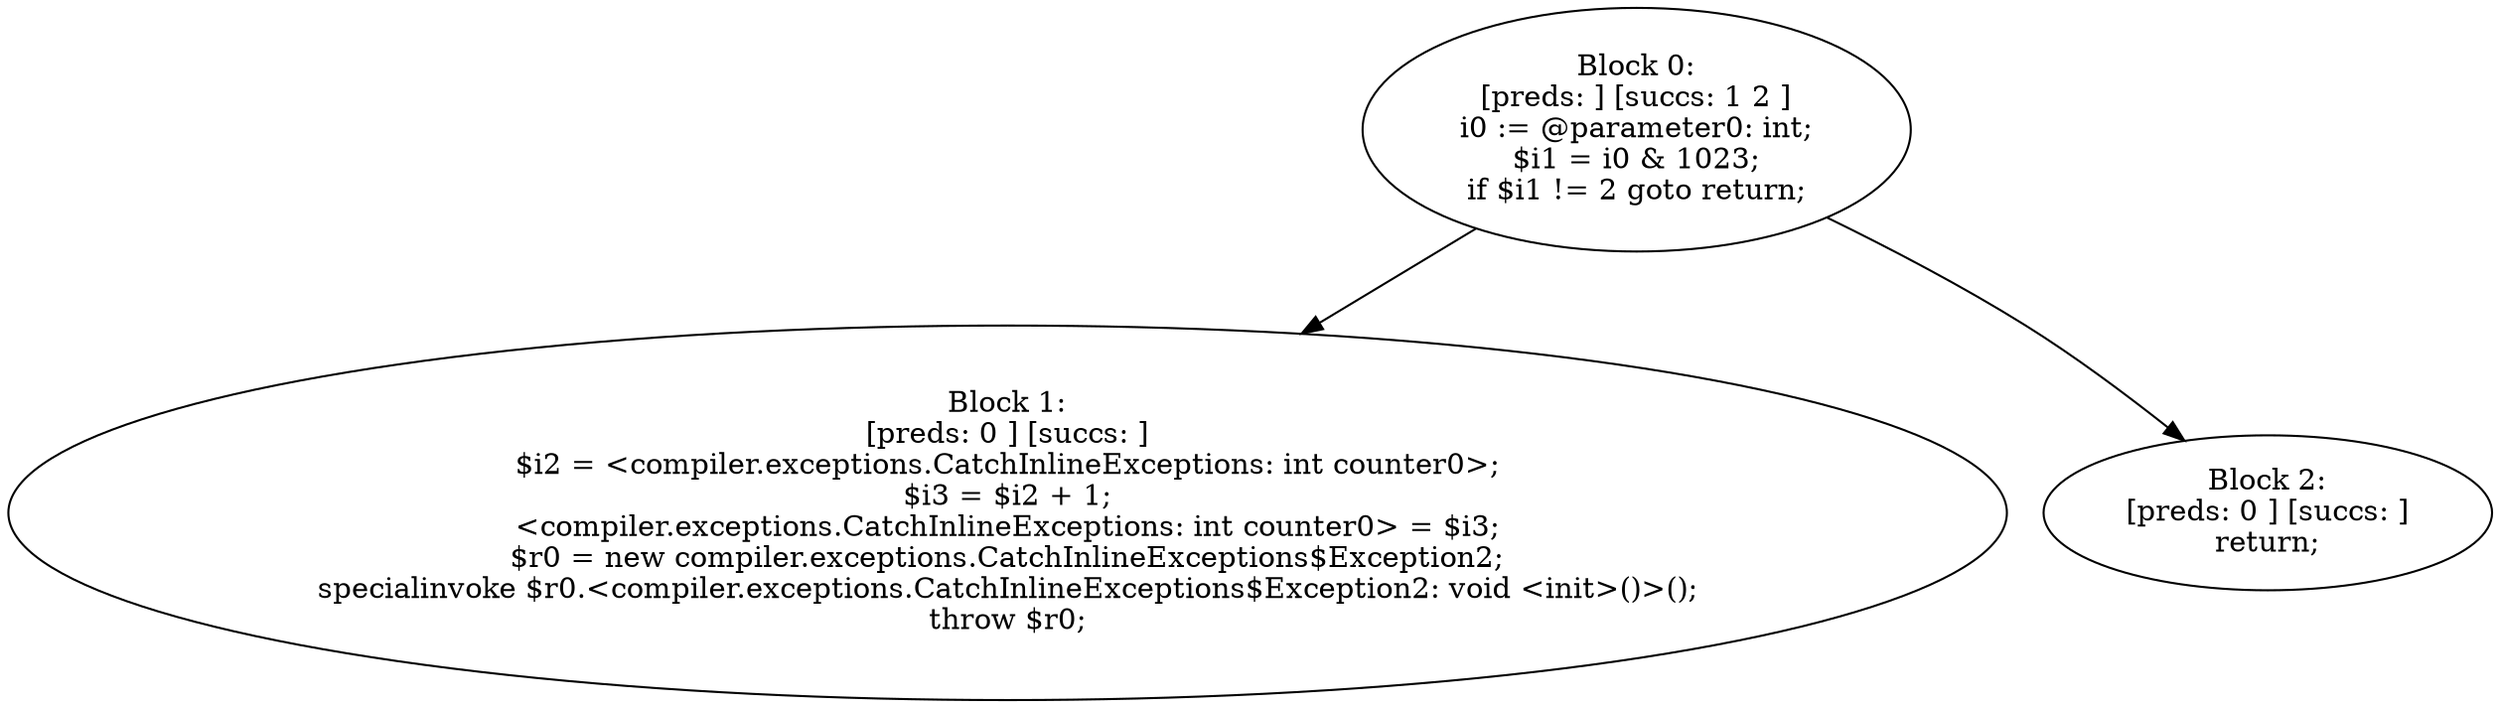 digraph "unitGraph" {
    "Block 0:
[preds: ] [succs: 1 2 ]
i0 := @parameter0: int;
$i1 = i0 & 1023;
if $i1 != 2 goto return;
"
    "Block 1:
[preds: 0 ] [succs: ]
$i2 = <compiler.exceptions.CatchInlineExceptions: int counter0>;
$i3 = $i2 + 1;
<compiler.exceptions.CatchInlineExceptions: int counter0> = $i3;
$r0 = new compiler.exceptions.CatchInlineExceptions$Exception2;
specialinvoke $r0.<compiler.exceptions.CatchInlineExceptions$Exception2: void <init>()>();
throw $r0;
"
    "Block 2:
[preds: 0 ] [succs: ]
return;
"
    "Block 0:
[preds: ] [succs: 1 2 ]
i0 := @parameter0: int;
$i1 = i0 & 1023;
if $i1 != 2 goto return;
"->"Block 1:
[preds: 0 ] [succs: ]
$i2 = <compiler.exceptions.CatchInlineExceptions: int counter0>;
$i3 = $i2 + 1;
<compiler.exceptions.CatchInlineExceptions: int counter0> = $i3;
$r0 = new compiler.exceptions.CatchInlineExceptions$Exception2;
specialinvoke $r0.<compiler.exceptions.CatchInlineExceptions$Exception2: void <init>()>();
throw $r0;
";
    "Block 0:
[preds: ] [succs: 1 2 ]
i0 := @parameter0: int;
$i1 = i0 & 1023;
if $i1 != 2 goto return;
"->"Block 2:
[preds: 0 ] [succs: ]
return;
";
}
